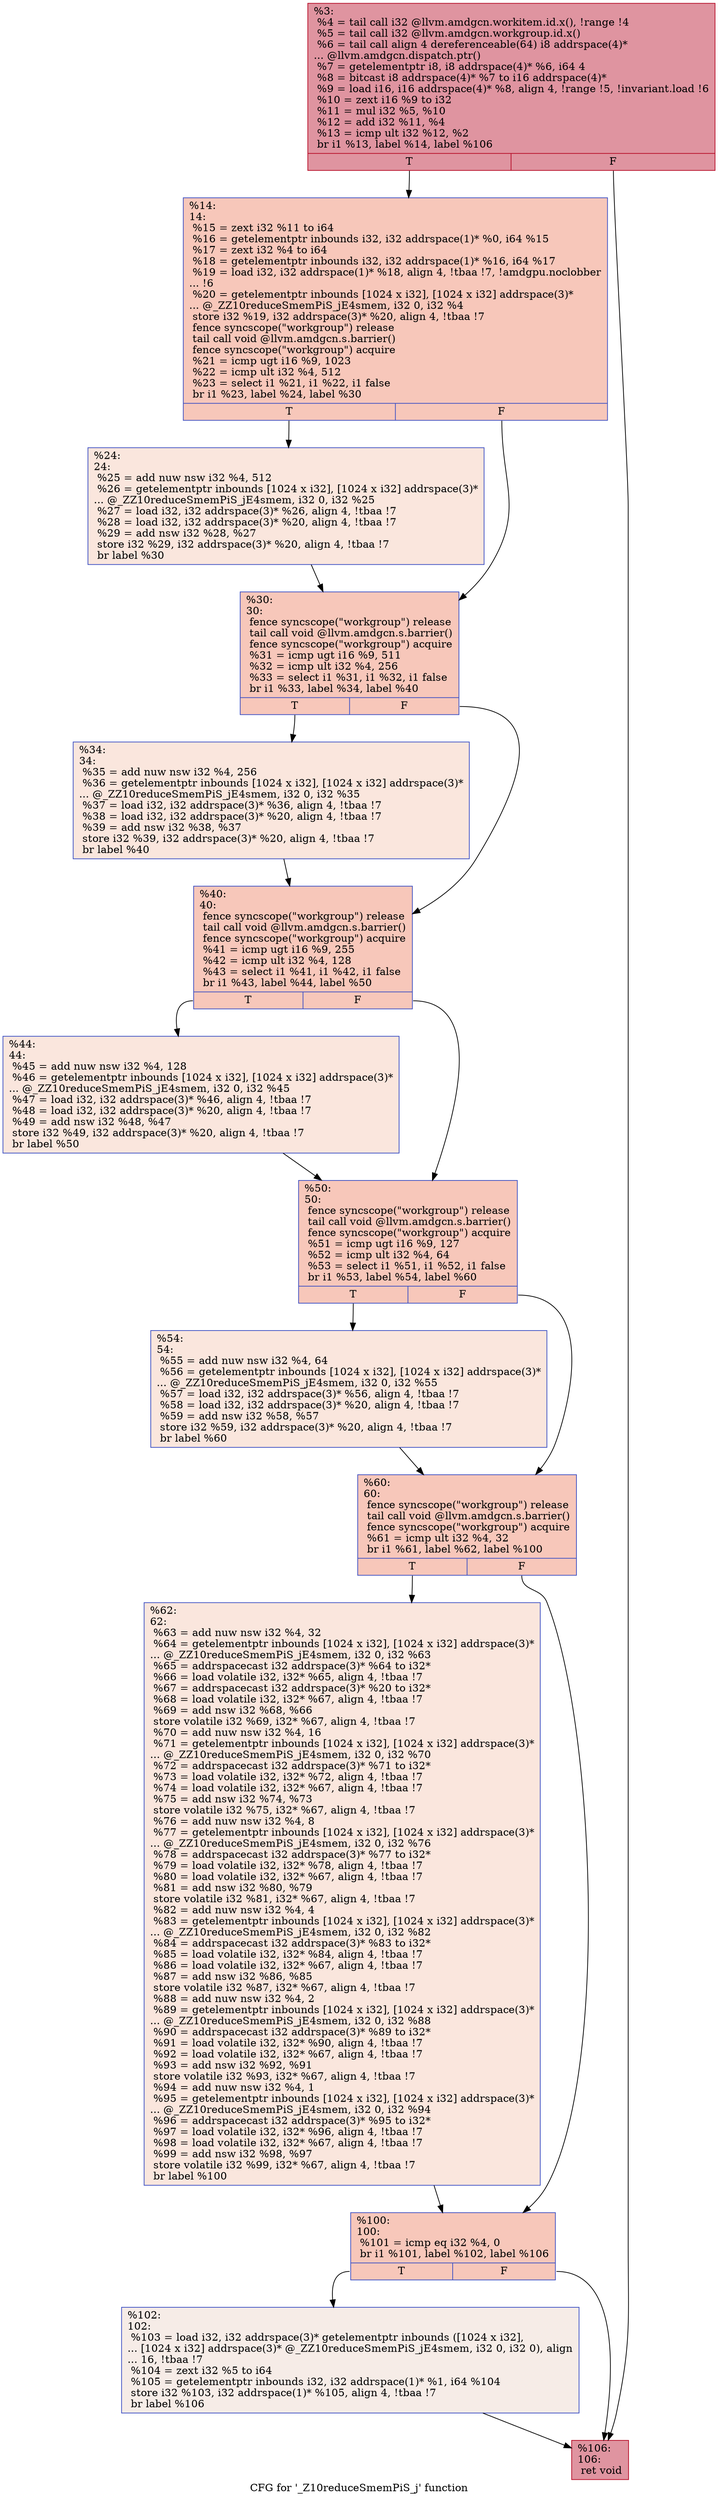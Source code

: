 digraph "CFG for '_Z10reduceSmemPiS_j' function" {
	label="CFG for '_Z10reduceSmemPiS_j' function";

	Node0x461d4b0 [shape=record,color="#b70d28ff", style=filled, fillcolor="#b70d2870",label="{%3:\l  %4 = tail call i32 @llvm.amdgcn.workitem.id.x(), !range !4\l  %5 = tail call i32 @llvm.amdgcn.workgroup.id.x()\l  %6 = tail call align 4 dereferenceable(64) i8 addrspace(4)*\l... @llvm.amdgcn.dispatch.ptr()\l  %7 = getelementptr i8, i8 addrspace(4)* %6, i64 4\l  %8 = bitcast i8 addrspace(4)* %7 to i16 addrspace(4)*\l  %9 = load i16, i16 addrspace(4)* %8, align 4, !range !5, !invariant.load !6\l  %10 = zext i16 %9 to i32\l  %11 = mul i32 %5, %10\l  %12 = add i32 %11, %4\l  %13 = icmp ult i32 %12, %2\l  br i1 %13, label %14, label %106\l|{<s0>T|<s1>F}}"];
	Node0x461d4b0:s0 -> Node0x461e240;
	Node0x461d4b0:s1 -> Node0x461f440;
	Node0x461e240 [shape=record,color="#3d50c3ff", style=filled, fillcolor="#ec7f6370",label="{%14:\l14:                                               \l  %15 = zext i32 %11 to i64\l  %16 = getelementptr inbounds i32, i32 addrspace(1)* %0, i64 %15\l  %17 = zext i32 %4 to i64\l  %18 = getelementptr inbounds i32, i32 addrspace(1)* %16, i64 %17\l  %19 = load i32, i32 addrspace(1)* %18, align 4, !tbaa !7, !amdgpu.noclobber\l... !6\l  %20 = getelementptr inbounds [1024 x i32], [1024 x i32] addrspace(3)*\l... @_ZZ10reduceSmemPiS_jE4smem, i32 0, i32 %4\l  store i32 %19, i32 addrspace(3)* %20, align 4, !tbaa !7\l  fence syncscope(\"workgroup\") release\l  tail call void @llvm.amdgcn.s.barrier()\l  fence syncscope(\"workgroup\") acquire\l  %21 = icmp ugt i16 %9, 1023\l  %22 = icmp ult i32 %4, 512\l  %23 = select i1 %21, i1 %22, i1 false\l  br i1 %23, label %24, label %30\l|{<s0>T|<s1>F}}"];
	Node0x461e240:s0 -> Node0x4620cc0;
	Node0x461e240:s1 -> Node0x4620d50;
	Node0x4620cc0 [shape=record,color="#3d50c3ff", style=filled, fillcolor="#f3c7b170",label="{%24:\l24:                                               \l  %25 = add nuw nsw i32 %4, 512\l  %26 = getelementptr inbounds [1024 x i32], [1024 x i32] addrspace(3)*\l... @_ZZ10reduceSmemPiS_jE4smem, i32 0, i32 %25\l  %27 = load i32, i32 addrspace(3)* %26, align 4, !tbaa !7\l  %28 = load i32, i32 addrspace(3)* %20, align 4, !tbaa !7\l  %29 = add nsw i32 %28, %27\l  store i32 %29, i32 addrspace(3)* %20, align 4, !tbaa !7\l  br label %30\l}"];
	Node0x4620cc0 -> Node0x4620d50;
	Node0x4620d50 [shape=record,color="#3d50c3ff", style=filled, fillcolor="#ec7f6370",label="{%30:\l30:                                               \l  fence syncscope(\"workgroup\") release\l  tail call void @llvm.amdgcn.s.barrier()\l  fence syncscope(\"workgroup\") acquire\l  %31 = icmp ugt i16 %9, 511\l  %32 = icmp ult i32 %4, 256\l  %33 = select i1 %31, i1 %32, i1 false\l  br i1 %33, label %34, label %40\l|{<s0>T|<s1>F}}"];
	Node0x4620d50:s0 -> Node0x461f740;
	Node0x4620d50:s1 -> Node0x4621760;
	Node0x461f740 [shape=record,color="#3d50c3ff", style=filled, fillcolor="#f3c7b170",label="{%34:\l34:                                               \l  %35 = add nuw nsw i32 %4, 256\l  %36 = getelementptr inbounds [1024 x i32], [1024 x i32] addrspace(3)*\l... @_ZZ10reduceSmemPiS_jE4smem, i32 0, i32 %35\l  %37 = load i32, i32 addrspace(3)* %36, align 4, !tbaa !7\l  %38 = load i32, i32 addrspace(3)* %20, align 4, !tbaa !7\l  %39 = add nsw i32 %38, %37\l  store i32 %39, i32 addrspace(3)* %20, align 4, !tbaa !7\l  br label %40\l}"];
	Node0x461f740 -> Node0x4621760;
	Node0x4621760 [shape=record,color="#3d50c3ff", style=filled, fillcolor="#ec7f6370",label="{%40:\l40:                                               \l  fence syncscope(\"workgroup\") release\l  tail call void @llvm.amdgcn.s.barrier()\l  fence syncscope(\"workgroup\") acquire\l  %41 = icmp ugt i16 %9, 255\l  %42 = icmp ult i32 %4, 128\l  %43 = select i1 %41, i1 %42, i1 false\l  br i1 %43, label %44, label %50\l|{<s0>T|<s1>F}}"];
	Node0x4621760:s0 -> Node0x4621fc0;
	Node0x4621760:s1 -> Node0x4622010;
	Node0x4621fc0 [shape=record,color="#3d50c3ff", style=filled, fillcolor="#f3c7b170",label="{%44:\l44:                                               \l  %45 = add nuw nsw i32 %4, 128\l  %46 = getelementptr inbounds [1024 x i32], [1024 x i32] addrspace(3)*\l... @_ZZ10reduceSmemPiS_jE4smem, i32 0, i32 %45\l  %47 = load i32, i32 addrspace(3)* %46, align 4, !tbaa !7\l  %48 = load i32, i32 addrspace(3)* %20, align 4, !tbaa !7\l  %49 = add nsw i32 %48, %47\l  store i32 %49, i32 addrspace(3)* %20, align 4, !tbaa !7\l  br label %50\l}"];
	Node0x4621fc0 -> Node0x4622010;
	Node0x4622010 [shape=record,color="#3d50c3ff", style=filled, fillcolor="#ec7f6370",label="{%50:\l50:                                               \l  fence syncscope(\"workgroup\") release\l  tail call void @llvm.amdgcn.s.barrier()\l  fence syncscope(\"workgroup\") acquire\l  %51 = icmp ugt i16 %9, 127\l  %52 = icmp ult i32 %4, 64\l  %53 = select i1 %51, i1 %52, i1 false\l  br i1 %53, label %54, label %60\l|{<s0>T|<s1>F}}"];
	Node0x4622010:s0 -> Node0x4622870;
	Node0x4622010:s1 -> Node0x46228c0;
	Node0x4622870 [shape=record,color="#3d50c3ff", style=filled, fillcolor="#f3c7b170",label="{%54:\l54:                                               \l  %55 = add nuw nsw i32 %4, 64\l  %56 = getelementptr inbounds [1024 x i32], [1024 x i32] addrspace(3)*\l... @_ZZ10reduceSmemPiS_jE4smem, i32 0, i32 %55\l  %57 = load i32, i32 addrspace(3)* %56, align 4, !tbaa !7\l  %58 = load i32, i32 addrspace(3)* %20, align 4, !tbaa !7\l  %59 = add nsw i32 %58, %57\l  store i32 %59, i32 addrspace(3)* %20, align 4, !tbaa !7\l  br label %60\l}"];
	Node0x4622870 -> Node0x46228c0;
	Node0x46228c0 [shape=record,color="#3d50c3ff", style=filled, fillcolor="#ec7f6370",label="{%60:\l60:                                               \l  fence syncscope(\"workgroup\") release\l  tail call void @llvm.amdgcn.s.barrier()\l  fence syncscope(\"workgroup\") acquire\l  %61 = icmp ult i32 %4, 32\l  br i1 %61, label %62, label %100\l|{<s0>T|<s1>F}}"];
	Node0x46228c0:s0 -> Node0x4622fb0;
	Node0x46228c0:s1 -> Node0x4623000;
	Node0x4622fb0 [shape=record,color="#3d50c3ff", style=filled, fillcolor="#f3c7b170",label="{%62:\l62:                                               \l  %63 = add nuw nsw i32 %4, 32\l  %64 = getelementptr inbounds [1024 x i32], [1024 x i32] addrspace(3)*\l... @_ZZ10reduceSmemPiS_jE4smem, i32 0, i32 %63\l  %65 = addrspacecast i32 addrspace(3)* %64 to i32*\l  %66 = load volatile i32, i32* %65, align 4, !tbaa !7\l  %67 = addrspacecast i32 addrspace(3)* %20 to i32*\l  %68 = load volatile i32, i32* %67, align 4, !tbaa !7\l  %69 = add nsw i32 %68, %66\l  store volatile i32 %69, i32* %67, align 4, !tbaa !7\l  %70 = add nuw nsw i32 %4, 16\l  %71 = getelementptr inbounds [1024 x i32], [1024 x i32] addrspace(3)*\l... @_ZZ10reduceSmemPiS_jE4smem, i32 0, i32 %70\l  %72 = addrspacecast i32 addrspace(3)* %71 to i32*\l  %73 = load volatile i32, i32* %72, align 4, !tbaa !7\l  %74 = load volatile i32, i32* %67, align 4, !tbaa !7\l  %75 = add nsw i32 %74, %73\l  store volatile i32 %75, i32* %67, align 4, !tbaa !7\l  %76 = add nuw nsw i32 %4, 8\l  %77 = getelementptr inbounds [1024 x i32], [1024 x i32] addrspace(3)*\l... @_ZZ10reduceSmemPiS_jE4smem, i32 0, i32 %76\l  %78 = addrspacecast i32 addrspace(3)* %77 to i32*\l  %79 = load volatile i32, i32* %78, align 4, !tbaa !7\l  %80 = load volatile i32, i32* %67, align 4, !tbaa !7\l  %81 = add nsw i32 %80, %79\l  store volatile i32 %81, i32* %67, align 4, !tbaa !7\l  %82 = add nuw nsw i32 %4, 4\l  %83 = getelementptr inbounds [1024 x i32], [1024 x i32] addrspace(3)*\l... @_ZZ10reduceSmemPiS_jE4smem, i32 0, i32 %82\l  %84 = addrspacecast i32 addrspace(3)* %83 to i32*\l  %85 = load volatile i32, i32* %84, align 4, !tbaa !7\l  %86 = load volatile i32, i32* %67, align 4, !tbaa !7\l  %87 = add nsw i32 %86, %85\l  store volatile i32 %87, i32* %67, align 4, !tbaa !7\l  %88 = add nuw nsw i32 %4, 2\l  %89 = getelementptr inbounds [1024 x i32], [1024 x i32] addrspace(3)*\l... @_ZZ10reduceSmemPiS_jE4smem, i32 0, i32 %88\l  %90 = addrspacecast i32 addrspace(3)* %89 to i32*\l  %91 = load volatile i32, i32* %90, align 4, !tbaa !7\l  %92 = load volatile i32, i32* %67, align 4, !tbaa !7\l  %93 = add nsw i32 %92, %91\l  store volatile i32 %93, i32* %67, align 4, !tbaa !7\l  %94 = add nuw nsw i32 %4, 1\l  %95 = getelementptr inbounds [1024 x i32], [1024 x i32] addrspace(3)*\l... @_ZZ10reduceSmemPiS_jE4smem, i32 0, i32 %94\l  %96 = addrspacecast i32 addrspace(3)* %95 to i32*\l  %97 = load volatile i32, i32* %96, align 4, !tbaa !7\l  %98 = load volatile i32, i32* %67, align 4, !tbaa !7\l  %99 = add nsw i32 %98, %97\l  store volatile i32 %99, i32* %67, align 4, !tbaa !7\l  br label %100\l}"];
	Node0x4622fb0 -> Node0x4623000;
	Node0x4623000 [shape=record,color="#3d50c3ff", style=filled, fillcolor="#ec7f6370",label="{%100:\l100:                                              \l  %101 = icmp eq i32 %4, 0\l  br i1 %101, label %102, label %106\l|{<s0>T|<s1>F}}"];
	Node0x4623000:s0 -> Node0x4624c30;
	Node0x4623000:s1 -> Node0x461f440;
	Node0x4624c30 [shape=record,color="#3d50c3ff", style=filled, fillcolor="#ead5c970",label="{%102:\l102:                                              \l  %103 = load i32, i32 addrspace(3)* getelementptr inbounds ([1024 x i32],\l... [1024 x i32] addrspace(3)* @_ZZ10reduceSmemPiS_jE4smem, i32 0, i32 0), align\l... 16, !tbaa !7\l  %104 = zext i32 %5 to i64\l  %105 = getelementptr inbounds i32, i32 addrspace(1)* %1, i64 %104\l  store i32 %103, i32 addrspace(1)* %105, align 4, !tbaa !7\l  br label %106\l}"];
	Node0x4624c30 -> Node0x461f440;
	Node0x461f440 [shape=record,color="#b70d28ff", style=filled, fillcolor="#b70d2870",label="{%106:\l106:                                              \l  ret void\l}"];
}
